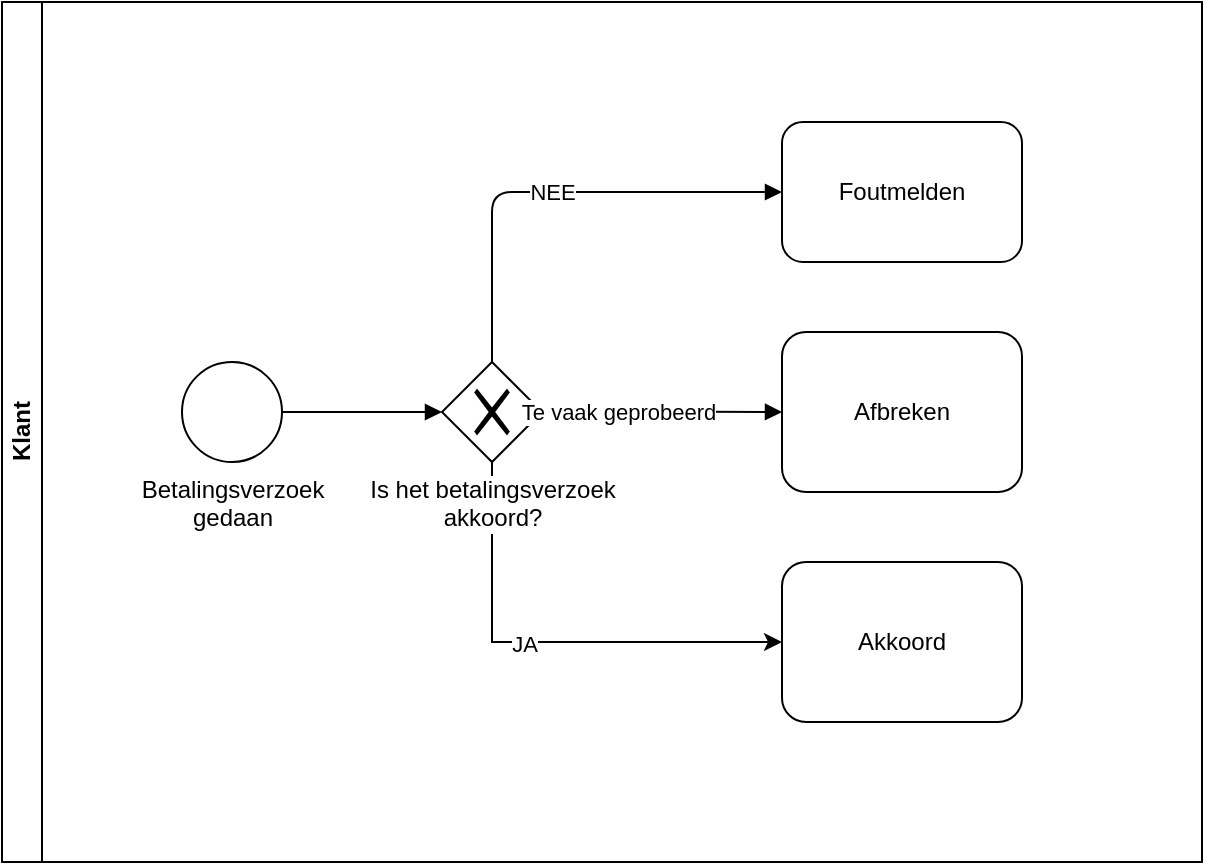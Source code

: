<mxfile version="13.9.9" type="github">
  <diagram id="qtpSeN9C5mQhFsL6DWO7" name="Page-1">
    <mxGraphModel dx="938" dy="623" grid="1" gridSize="10" guides="1" tooltips="1" connect="1" arrows="1" fold="1" page="1" pageScale="1" pageWidth="827" pageHeight="1169" math="0" shadow="0">
      <root>
        <mxCell id="0" />
        <mxCell id="1" parent="0" />
        <mxCell id="lTj7CUN2yAYBY1FirzTV-3" value="Klant" style="swimlane;html=1;horizontal=0;startSize=20;" vertex="1" parent="1">
          <mxGeometry x="140" y="110" width="600" height="430" as="geometry" />
        </mxCell>
        <mxCell id="lTj7CUN2yAYBY1FirzTV-7" value="Betalingsverzoek&lt;br&gt;gedaan" style="shape=mxgraph.bpmn.shape;html=1;verticalLabelPosition=bottom;labelBackgroundColor=#ffffff;verticalAlign=top;align=center;perimeter=ellipsePerimeter;outlineConnect=0;outline=standard;symbol=general;" vertex="1" parent="lTj7CUN2yAYBY1FirzTV-3">
          <mxGeometry x="90" y="180" width="50" height="50" as="geometry" />
        </mxCell>
        <mxCell id="lTj7CUN2yAYBY1FirzTV-17" style="edgeStyle=orthogonalEdgeStyle;rounded=0;orthogonalLoop=1;jettySize=auto;html=1;exitX=0.5;exitY=1;exitDx=0;exitDy=0;entryX=0;entryY=0.5;entryDx=0;entryDy=0;" edge="1" parent="lTj7CUN2yAYBY1FirzTV-3" source="lTj7CUN2yAYBY1FirzTV-8" target="lTj7CUN2yAYBY1FirzTV-12">
          <mxGeometry relative="1" as="geometry" />
        </mxCell>
        <mxCell id="lTj7CUN2yAYBY1FirzTV-19" value="JA" style="edgeLabel;html=1;align=center;verticalAlign=middle;resizable=0;points=[];" vertex="1" connectable="0" parent="lTj7CUN2yAYBY1FirzTV-17">
          <mxGeometry x="-0.098" y="-1" relative="1" as="geometry">
            <mxPoint as="offset" />
          </mxGeometry>
        </mxCell>
        <mxCell id="lTj7CUN2yAYBY1FirzTV-8" value="Is het betalingsverzoek&lt;br&gt;akkoord?" style="shape=mxgraph.bpmn.shape;html=1;verticalLabelPosition=bottom;labelBackgroundColor=#ffffff;verticalAlign=top;align=center;perimeter=rhombusPerimeter;background=gateway;outlineConnect=0;outline=none;symbol=exclusiveGw;" vertex="1" parent="lTj7CUN2yAYBY1FirzTV-3">
          <mxGeometry x="220" y="180" width="50" height="50" as="geometry" />
        </mxCell>
        <mxCell id="lTj7CUN2yAYBY1FirzTV-10" value="Foutmelden" style="shape=ext;rounded=1;html=1;whiteSpace=wrap;" vertex="1" parent="lTj7CUN2yAYBY1FirzTV-3">
          <mxGeometry x="390" y="60" width="120" height="70" as="geometry" />
        </mxCell>
        <mxCell id="lTj7CUN2yAYBY1FirzTV-11" value="Afbreken" style="shape=ext;rounded=1;html=1;whiteSpace=wrap;" vertex="1" parent="lTj7CUN2yAYBY1FirzTV-3">
          <mxGeometry x="390" y="165" width="120" height="80" as="geometry" />
        </mxCell>
        <mxCell id="lTj7CUN2yAYBY1FirzTV-12" value="Akkoord" style="shape=ext;rounded=1;html=1;whiteSpace=wrap;" vertex="1" parent="lTj7CUN2yAYBY1FirzTV-3">
          <mxGeometry x="390" y="280" width="120" height="80" as="geometry" />
        </mxCell>
        <mxCell id="lTj7CUN2yAYBY1FirzTV-13" value="NEE" style="endArrow=block;endFill=1;endSize=6;html=1;exitX=0.5;exitY=0;exitDx=0;exitDy=0;entryX=0;entryY=0.5;entryDx=0;entryDy=0;" edge="1" parent="lTj7CUN2yAYBY1FirzTV-3" source="lTj7CUN2yAYBY1FirzTV-8" target="lTj7CUN2yAYBY1FirzTV-10">
          <mxGeometry width="100" relative="1" as="geometry">
            <mxPoint x="290" y="210" as="sourcePoint" />
            <mxPoint x="390" y="210" as="targetPoint" />
            <Array as="points">
              <mxPoint x="245" y="95" />
            </Array>
          </mxGeometry>
        </mxCell>
        <mxCell id="lTj7CUN2yAYBY1FirzTV-14" value="" style="endArrow=block;endFill=1;endSize=6;html=1;entryX=0;entryY=0.5;entryDx=0;entryDy=0;" edge="1" parent="lTj7CUN2yAYBY1FirzTV-3" target="lTj7CUN2yAYBY1FirzTV-11">
          <mxGeometry width="100" relative="1" as="geometry">
            <mxPoint x="270" y="204.5" as="sourcePoint" />
            <mxPoint x="320" y="205" as="targetPoint" />
          </mxGeometry>
        </mxCell>
        <mxCell id="lTj7CUN2yAYBY1FirzTV-18" value="Te vaak geprobeerd" style="edgeLabel;html=1;align=center;verticalAlign=middle;resizable=0;points=[];" vertex="1" connectable="0" parent="lTj7CUN2yAYBY1FirzTV-14">
          <mxGeometry x="-0.367" relative="1" as="geometry">
            <mxPoint as="offset" />
          </mxGeometry>
        </mxCell>
        <mxCell id="lTj7CUN2yAYBY1FirzTV-9" value="" style="endArrow=block;endFill=1;endSize=6;html=1;exitX=1;exitY=0.5;exitDx=0;exitDy=0;" edge="1" parent="lTj7CUN2yAYBY1FirzTV-3" source="lTj7CUN2yAYBY1FirzTV-7" target="lTj7CUN2yAYBY1FirzTV-8">
          <mxGeometry width="100" relative="1" as="geometry">
            <mxPoint x="100" y="180" as="sourcePoint" />
            <mxPoint x="160" y="205" as="targetPoint" />
          </mxGeometry>
        </mxCell>
      </root>
    </mxGraphModel>
  </diagram>
</mxfile>
